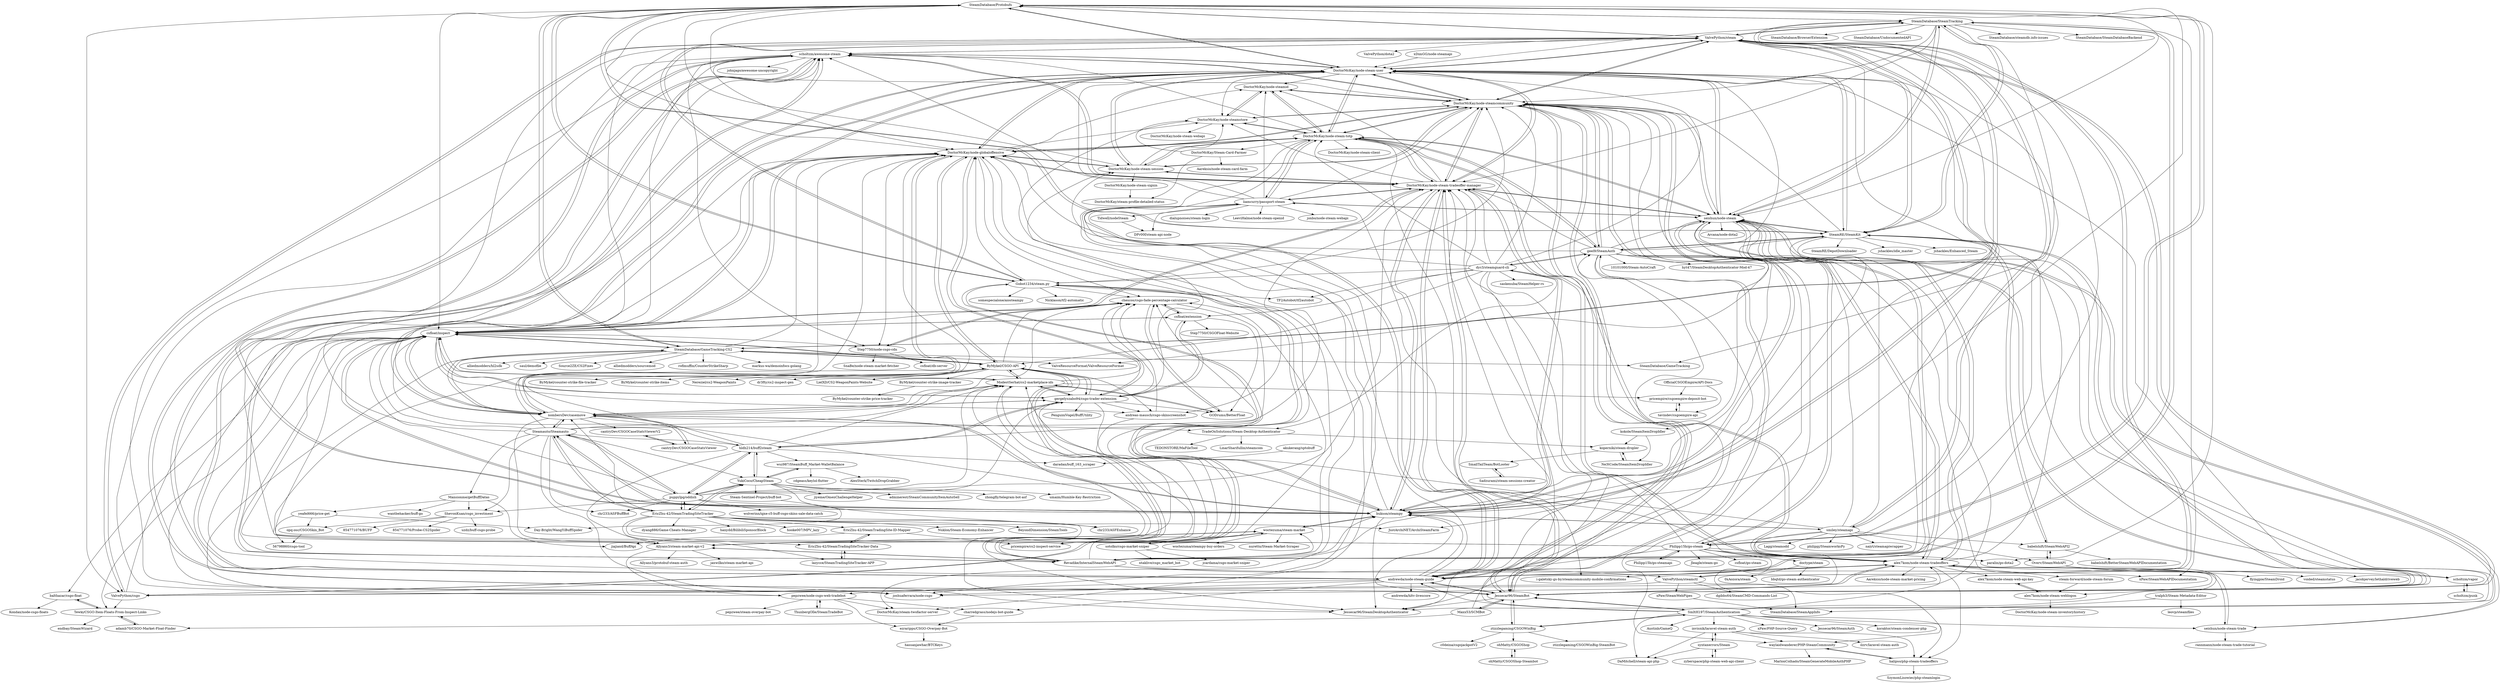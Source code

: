 digraph G {
"SteamDatabase/Protobufs" -> "SteamDatabase/SteamTracking"
"SteamDatabase/Protobufs" -> "ValvePython/steam"
"SteamDatabase/Protobufs" -> "DoctorMcKay/node-steam-user"
"SteamDatabase/Protobufs" -> "DoctorMcKay/node-globaloffensive"
"SteamDatabase/Protobufs" -> "DoctorMcKay/node-steam-session"
"SteamDatabase/Protobufs" -> "SteamDatabase/GameTracking-CS2"
"SteamDatabase/Protobufs" -> "Gobot1234/steam.py"
"SteamDatabase/Protobufs" -> "SteamRE/SteamKit"
"SteamDatabase/Protobufs" -> "DoctorMcKay/node-steamcommunity"
"SteamDatabase/Protobufs" -> "paralin/go-dota2" ["e"=1]
"SteamDatabase/Protobufs" -> "seishun/node-steam"
"SteamDatabase/Protobufs" -> "ValvePython/csgo"
"SteamDatabase/Protobufs" -> "Philipp15b/go-steam"
"SteamDatabase/Protobufs" -> "csfloat/inspect"
"SteamDatabase/Protobufs" -> "bukson/steampy"
"SteamRE/SteamKit" -> "ValvePython/steam"
"SteamRE/SteamKit" -> "seishun/node-steam"
"SteamRE/SteamKit" -> "Jessecar96/SteamBot"
"SteamRE/SteamKit" -> "DoctorMcKay/node-steam-user"
"SteamRE/SteamKit" -> "SteamDatabase/SteamTracking"
"SteamRE/SteamKit" -> "Jessecar96/SteamDesktopAuthenticator" ["e"=1]
"SteamRE/SteamKit" -> "JustArchiNET/ArchiSteamFarm" ["e"=1]
"SteamRE/SteamKit" -> "SteamDatabase/Protobufs"
"SteamRE/SteamKit" -> "geel9/SteamAuth"
"SteamRE/SteamKit" -> "SteamRE/DepotDownloader" ["e"=1]
"SteamRE/SteamKit" -> "DoctorMcKay/node-steamcommunity"
"SteamRE/SteamKit" -> "jshackles/idle_master" ["e"=1]
"SteamRE/SteamKit" -> "babelshift/SteamWebAPI2"
"SteamRE/SteamKit" -> "jshackles/Enhanced_Steam" ["e"=1]
"SteamRE/SteamKit" -> "ValveResourceFormat/ValveResourceFormat" ["e"=1]
"woctezuma/steam-market" -> "bukson/steampy"
"woctezuma/steam-market" -> "sotolko/csgo-market-sniper"
"woctezuma/steam-market" -> "Allyans3/steam-market-api-v2"
"woctezuma/steam-market" -> "woctezuma/steampy-buy-orders"
"woctezuma/steam-market" -> "nurettn/Steam-Market-Scraper"
"smiley/steamapi" -> "ValvePython/steam"
"smiley/steamapi" -> "Lagg/steamodd"
"smiley/steamapi" -> "bukson/steampy"
"smiley/steamapi" -> "philippj/SteamworksPy" ["e"=1]
"smiley/steamapi" -> "babelshift/SteamWebAPI2"
"smiley/steamapi" -> "Gobot1234/steam.py"
"smiley/steamapi" -> "Overv/SteamWebAPI"
"smiley/steamapi" -> "naiyt/steamapiwrapper"
"smiley/steamapi" -> "Philipp15b/go-steam"
"smiley/steamapi" -> "DoctorMcKay/node-steamcommunity"
"smiley/steamapi" -> "seishun/node-steam"
"smiley/steamapi" -> "ValvePython/csgo"
"hldh214/buff2steam" -> "puppylpg/oddish"
"hldh214/buff2steam" -> "YukiCoco/CheapSteam"
"hldh214/buff2steam" -> "ModestSerhat/cs2-marketplace-ids"
"hldh214/buff2steam" -> "wsz987/SteamBuff_Market-WalletBalance"
"hldh214/buff2steam" -> "DoctorMcKay/node-globaloffensive"
"hldh214/buff2steam" -> "gergelyszabo94/csgo-trader-extension"
"hldh214/buff2steam" -> "daradan/buff_163_scraper"
"hldh214/buff2steam" -> "csfloat/inspect"
"hldh214/buff2steam" -> "Allyans3/steam-market-api-v2"
"hldh214/buff2steam" -> "chescos/csgo-fade-percentage-calculator"
"syntaxerrors/Steam" -> "invisnik/laravel-steam-auth"
"syntaxerrors/Steam" -> "zyberspace/php-steam-web-api-client"
"syntaxerrors/Steam" -> "DaMitchell/steam-api-php"
"alex7kom/node-steam-tradeoffers" -> "seishun/node-steam"
"alex7kom/node-steam-tradeoffers" -> "DoctorMcKay/node-steam-tradeoffer-manager"
"alex7kom/node-steam-tradeoffers" -> "seishun/node-steam-trade"
"alex7kom/node-steam-tradeoffers" -> "DoctorMcKay/node-steam-totp"
"alex7kom/node-steam-tradeoffers" -> "alex7kom/node-steam-weblogon"
"alex7kom/node-steam-tradeoffers" -> "DoctorMcKay/node-steamcommunity"
"alex7kom/node-steam-tradeoffers" -> "steam-forward/node-steam-forum"
"alex7kom/node-steam-tradeoffers" -> "i-galetsky-gs-by/steamcommunity-mobile-confirmations"
"alex7kom/node-steam-tradeoffers" -> "Jessecar96/SteamBot"
"alex7kom/node-steam-tradeoffers" -> "halipso/php-steam-tradeoffers"
"alex7kom/node-steam-tradeoffers" -> "alex7kom/node-steam-web-api-key"
"alex7kom/node-steam-tradeoffers" -> "andrewda/node-steam-guide"
"alex7kom/node-steam-tradeoffers" -> "Aareksio/node-steam-market-pricing"
"alex7kom/node-steam-tradeoffers" -> "DoctorMcKay/node-steam-user"
"alex7kom/node-steam-tradeoffers" -> "scholtzm/vapor"
"gergelyszabo94/csgo-trader-extension" -> "csfloat/extension"
"gergelyszabo94/csgo-trader-extension" -> "csfloat/inspect"
"gergelyszabo94/csgo-trader-extension" -> "ModestSerhat/cs2-marketplace-ids"
"gergelyszabo94/csgo-trader-extension" -> "ByMykel/CSGO-API"
"gergelyszabo94/csgo-trader-extension" -> "andreas-mausch/csgo-skinscreenshot"
"gergelyszabo94/csgo-trader-extension" -> "DoctorMcKay/node-globaloffensive"
"gergelyszabo94/csgo-trader-extension" -> "GODrums/BetterFloat"
"gergelyszabo94/csgo-trader-extension" -> "nombersDev/casemove"
"gergelyszabo94/csgo-trader-extension" -> "DoctorMcKay/node-steam-session"
"gergelyszabo94/csgo-trader-extension" -> "chescos/csgo-fade-percentage-calculator"
"gergelyszabo94/csgo-trader-extension" -> "PenguiniVogel/BuffUtility"
"gergelyszabo94/csgo-trader-extension" -> "hldh214/buff2steam"
"gergelyszabo94/csgo-trader-extension" -> "Allyans3/steam-market-api-v2"
"gergelyszabo94/csgo-trader-extension" -> "pricempire/cs2-inspect-service"
"ValvePython/steamctl" -> "ValvePython/steam"
"ValvePython/steamctl" -> "SteamDatabase/SteamAppInfo"
"ValvePython/steamctl" -> "xPaw/SteamWebPipes"
"ValvePython/steamctl" -> "ValvePython/csgo"
"ValvePython/steamctl" -> "dgibbs64/SteamCMD-Commands-List" ["e"=1]
"Philipp15b/go-steam" -> "Philipp15b/go-steamapi"
"Philipp15b/go-steam" -> "doctype/steam"
"Philipp15b/go-steam" -> "paralin/go-dota2" ["e"=1]
"Philipp15b/go-steam" -> "DoctorMcKay/node-steamcommunity"
"Philipp15b/go-steam" -> "Jleagle/steam-go"
"Philipp15b/go-steam" -> "seishun/node-steam"
"Philipp15b/go-steam" -> "andrewda/node-steam-guide"
"Philipp15b/go-steam" -> "csfloat/go-steam"
"Philipp15b/go-steam" -> "scholtzm/awesome-steam"
"Philipp15b/go-steam" -> "DoctorMcKay/node-steam-tradeoffer-manager"
"Philipp15b/go-steam" -> "SteamDatabase/Protobufs"
"Philipp15b/go-steam" -> "waylaidwanderer/PHP-SteamCommunity"
"Philipp15b/go-steam" -> "csfloat/inspect"
"Philipp15b/go-steam" -> "ValvePython/steam"
"Philipp15b/go-steam" -> "alex7kom/node-steam-tradeoffers"
"Maxx53/SCMBot" -> "Jessecar96/SteamBot"
"Maxx53/SCMBot" -> "geel9/SteamAuth"
"Maxx53/SCMBot" -> "adamb70/CSGO-Market-Float-Finder"
"xDimGG/node-steamapi" -> "DoctorMcKay/node-steam-user"
"Step7750/node-csgo-cdn" -> "csfloat/db-server"
"Step7750/node-csgo-cdn" -> "chescos/csgo-fade-percentage-calculator"
"Step7750/node-csgo-cdn" -> "SnaBe/node-steam-market-fetcher"
"koperniki/steam-dropler" -> "Ne3tCode/SteamItemDropIdler"
"koperniki/steam-dropler" -> "SmallTailTeam/BotLooter"
"ThunbergOlle/SteamTradeBot" -> "pepzwee/node-csgo-web-tradebot"
"puppylpg/oddish" -> "hldh214/buff2steam"
"puppylpg/oddish" -> "Steamauto/Steamauto"
"puppylpg/oddish" -> "EricZhu-42/SteamTradingSiteTracker"
"puppylpg/oddish" -> "YukiCoco/CheapSteam"
"puppylpg/oddish" -> "bukson/steampy"
"puppylpg/oddish" -> "csfloat/inspect"
"puppylpg/oddish" -> "ShevonKuan/csgo_investment"
"puppylpg/oddish" -> "ModestSerhat/cs2-marketplace-ids"
"puppylpg/oddish" -> "chr233/ASFBuffBot" ["e"=1]
"puppylpg/oddish" -> "wolverinn/igxe-c5-buff-csgo-skins-sale-data-catch"
"puppylpg/oddish" -> "gergelyszabo94/csgo-trader-extension"
"puppylpg/oddish" -> "DoctorMcKay/node-steam-tradeoffer-manager"
"Allyans3/steam-market-api-v2" -> "Allyans3/protobuf-steam-auth"
"Allyans3/steam-market-api-v2" -> "jaxwilko/steam-market-api"
"Allyans3/steam-market-api-v2" -> "Revadike/InternalSteamWebAPI"
"Allyans3/steam-market-api-v2" -> "DoctorMcKay/node-globaloffensive"
"Allyans3/steam-market-api-v2" -> "woctezuma/steam-market"
"Allyans3/steam-market-api-v2" -> "csfloat/inspect"
"Allyans3/steam-market-api-v2" -> "pepzwee/node-csgo-web-tradebot"
"Allyans3/steam-market-api-v2" -> "ModestSerhat/cs2-marketplace-ids"
"DoctorMcKay/Steam-Card-Farmer" -> "DoctorMcKay/node-steamstore"
"DoctorMcKay/Steam-Card-Farmer" -> "DoctorMcKay/steam-profile-detailed-status"
"DoctorMcKay/Steam-Card-Farmer" -> "Aareksio/node-steam-card-farm"
"ohMatty/CSGOShop" -> "ohMatty/CSGOShop-Steambot"
"Gobot1234/steam.py" -> "bukson/steampy"
"Gobot1234/steam.py" -> "ValvePython/steam"
"Gobot1234/steam.py" -> "ValvePython/csgo"
"Gobot1234/steam.py" -> "chescos/csgo-fade-percentage-calculator"
"Gobot1234/steam.py" -> "TF2Autobot/tf2autobot" ["e"=1]
"Gobot1234/steam.py" -> "Nicklason/tf2-automatic" ["e"=1]
"Gobot1234/steam.py" -> "somespecialone/aiosteampy"
"Gobot1234/steam.py" -> "DoctorMcKay/node-globaloffensive"
"Gobot1234/steam.py" -> "DoctorMcKay/node-steamcommunity"
"Gobot1234/steam.py" -> "SteamDatabase/Protobufs"
"DoctorMcKay/node-steamcommunity" -> "DoctorMcKay/node-steam-tradeoffer-manager"
"DoctorMcKay/node-steamcommunity" -> "DoctorMcKay/node-steam-user"
"DoctorMcKay/node-steamcommunity" -> "DoctorMcKay/node-steam-totp"
"DoctorMcKay/node-steamcommunity" -> "DoctorMcKay/node-globaloffensive"
"DoctorMcKay/node-steamcommunity" -> "DoctorMcKay/node-steam-session"
"DoctorMcKay/node-steamcommunity" -> "DoctorMcKay/node-steamstore"
"DoctorMcKay/node-steamcommunity" -> "seishun/node-steam"
"DoctorMcKay/node-steamcommunity" -> "andrewda/node-steam-guide"
"DoctorMcKay/node-steamcommunity" -> "DoctorMcKay/node-steamid"
"DoctorMcKay/node-steamcommunity" -> "alex7kom/node-steam-tradeoffers"
"DoctorMcKay/node-steamcommunity" -> "scholtzm/awesome-steam"
"DoctorMcKay/node-steamcommunity" -> "geel9/SteamAuth"
"DoctorMcKay/node-steamcommunity" -> "bukson/steampy"
"DoctorMcKay/node-steamcommunity" -> "ValvePython/steam"
"DoctorMcKay/node-steamcommunity" -> "Jessecar96/SteamBot"
"wsz987/SteamBuff_Market-WalletBalance" -> "cdgeass/keylol-flutter"
"wsz987/SteamBuff_Market-WalletBalance" -> "AlexSterk/TwitchDropGrabber" ["e"=1]
"wsz987/SteamBuff_Market-WalletBalance" -> "YukiCoco/CheapSteam"
"ohMatty/CSGOShop-Steambot" -> "ohMatty/CSGOShop"
"DoctorMcKay/node-steamid" -> "DoctorMcKay/node-steamstore"
"DoctorMcKay/node-steamid" -> "DoctorMcKay/node-steam-totp"
"DoctorMcKay/node-steamid" -> "DoctorMcKay/node-steamcommunity"
"Tidwell/nodeSteam" -> "DPr00f/steam-api-node"
"Revadike/InternalSteamWebAPI" -> "Allyans3/steam-market-api-v2"
"Revadike/InternalSteamWebAPI" -> "xPaw/SteamWebAPIDocumentation"
"Revadike/InternalSteamWebAPI" -> "SteamDatabase/SteamTracking"
"Revadike/InternalSteamWebAPI" -> "DoctorMcKay/node-steam-user"
"Revadike/InternalSteamWebAPI" -> "scholtzm/awesome-steam"
"Revadike/InternalSteamWebAPI" -> "ByMykel/CSGO-API"
"Revadike/InternalSteamWebAPI" -> "DoctorMcKay/node-globaloffensive"
"Revadike/InternalSteamWebAPI" -> "woctezuma/steam-market"
"Revadike/InternalSteamWebAPI" -> "csfloat/inspect"
"Revadike/InternalSteamWebAPI" -> "DoctorMcKay/node-steam-tradeoffer-manager"
"Revadike/InternalSteamWebAPI" -> "bukson/steampy"
"Revadike/InternalSteamWebAPI" -> "ValvePython/steamctl"
"Revadike/InternalSteamWebAPI" -> "ModestSerhat/cs2-marketplace-ids"
"Revadike/InternalSteamWebAPI" -> "ValvePython/steam"
"Revadike/InternalSteamWebAPI" -> "chescos/csgo-fade-percentage-calculator"
"liamcurry/passport-steam" -> "Tidwell/nodeSteam"
"liamcurry/passport-steam" -> "dialupnoises/steam-login"
"liamcurry/passport-steam" -> "DoctorMcKay/node-steamid"
"liamcurry/passport-steam" -> "DoctorMcKay/node-steam-totp"
"liamcurry/passport-steam" -> "seishun/node-steam"
"liamcurry/passport-steam" -> "DoctorMcKay/node-steam-tradeoffer-manager"
"liamcurry/passport-steam" -> "DoctorMcKay/node-steamcommunity"
"liamcurry/passport-steam" -> "DPr00f/steam-api-node"
"liamcurry/passport-steam" -> "andrewda/node-steam-guide"
"liamcurry/passport-steam" -> "LeeviHalme/node-steam-openid"
"liamcurry/passport-steam" -> "alex7kom/node-steam-tradeoffers"
"liamcurry/passport-steam" -> "DoctorMcKay/node-steam-user"
"liamcurry/passport-steam" -> "joshuaferrara/node-csgo" ["e"=1]
"liamcurry/passport-steam" -> "scholtzm/awesome-steam"
"liamcurry/passport-steam" -> "jonbo/node-steam-webapi"
"DoctorMcKay/node-steam-user" -> "DoctorMcKay/node-steamcommunity"
"DoctorMcKay/node-steam-user" -> "DoctorMcKay/node-steam-tradeoffer-manager"
"DoctorMcKay/node-steam-user" -> "DoctorMcKay/node-globaloffensive"
"DoctorMcKay/node-steam-user" -> "DoctorMcKay/node-steam-totp"
"DoctorMcKay/node-steam-user" -> "DoctorMcKay/node-steam-session"
"DoctorMcKay/node-steam-user" -> "seishun/node-steam"
"DoctorMcKay/node-steam-user" -> "andrewda/node-steam-guide"
"DoctorMcKay/node-steam-user" -> "ValvePython/steam"
"DoctorMcKay/node-steam-user" -> "scholtzm/awesome-steam"
"DoctorMcKay/node-steam-user" -> "DoctorMcKay/node-steamstore"
"DoctorMcKay/node-steam-user" -> "csfloat/inspect"
"DoctorMcKay/node-steam-user" -> "SteamRE/SteamKit"
"DoctorMcKay/node-steam-user" -> "DoctorMcKay/node-steamid"
"DoctorMcKay/node-steam-user" -> "SteamDatabase/Protobufs"
"DoctorMcKay/node-steam-user" -> "nombersDev/casemove"
"ValvePython/steam" -> "bukson/steampy"
"ValvePython/steam" -> "ValvePython/steamctl"
"ValvePython/steam" -> "SteamRE/SteamKit"
"ValvePython/steam" -> "smiley/steamapi"
"ValvePython/steam" -> "Gobot1234/steam.py"
"ValvePython/steam" -> "DoctorMcKay/node-steam-user"
"ValvePython/steam" -> "ValvePython/csgo"
"ValvePython/steam" -> "SteamDatabase/SteamTracking"
"ValvePython/steam" -> "SteamDatabase/Protobufs"
"ValvePython/steam" -> "DoctorMcKay/node-steamcommunity"
"ValvePython/steam" -> "scholtzm/awesome-steam"
"ValvePython/steam" -> "csfloat/inspect"
"ValvePython/steam" -> "Jessecar96/SteamBot"
"ValvePython/steam" -> "ValvePython/dota2" ["e"=1]
"ValvePython/steam" -> "seishun/node-steam"
"ztizzlegaming/CSGOWinBig" -> "ztizzlegaming/CSGOWinBig-SteamBot"
"ztizzlegaming/CSGOWinBig" -> "c0deina/csgojackpotV2"
"ztizzlegaming/CSGOWinBig" -> "ohMatty/CSGOShop"
"ztizzlegaming/CSGOWinBig" -> "Jessecar96/SteamBot"
"ztizzlegaming/CSGOWinBig" -> "SmItH197/SteamAuthentication"
"cantryDev/CSGOCaseStatsViewer" -> "cantryDev/CSGOCaseStatsViewerV2"
"cantryDev/CSGOCaseStatsViewer" -> "nombersDev/casemove"
"invisnik/laravel-steam-auth" -> "syntaxerrors/Steam"
"invisnik/laravel-steam-auth" -> "DaMitchell/steam-api-php"
"invisnik/laravel-steam-auth" -> "ilzrv/laravel-steam-auth"
"invisnik/laravel-steam-auth" -> "waylaidwanderer/PHP-SteamCommunity"
"invisnik/laravel-steam-auth" -> "halipso/php-steam-tradeoffers"
"Overv/SteamWebAPI" -> "babelshift/SteamWebAPI2"
"Overv/SteamWebAPI" -> "flyingpie/SteamDroid"
"Overv/SteamWebAPI" -> "voided/steamstatus"
"Overv/SteamWebAPI" -> "jacobjervey/lethaldriveweb"
"DoctorMcKay/node-steam-tradeoffer-manager" -> "DoctorMcKay/node-steamcommunity"
"DoctorMcKay/node-steam-tradeoffer-manager" -> "DoctorMcKay/node-steam-user"
"DoctorMcKay/node-steam-tradeoffer-manager" -> "DoctorMcKay/node-steam-totp"
"DoctorMcKay/node-steam-tradeoffer-manager" -> "alex7kom/node-steam-tradeoffers"
"DoctorMcKay/node-steam-tradeoffer-manager" -> "DoctorMcKay/node-globaloffensive"
"DoctorMcKay/node-steam-tradeoffer-manager" -> "andrewda/node-steam-guide"
"DoctorMcKay/node-steam-tradeoffer-manager" -> "DoctorMcKay/node-steam-session"
"DoctorMcKay/node-steam-tradeoffer-manager" -> "DoctorMcKay/node-steamstore"
"DoctorMcKay/node-steam-tradeoffer-manager" -> "seishun/node-steam"
"DoctorMcKay/node-steam-tradeoffer-manager" -> "Jessecar96/SteamBot"
"DoctorMcKay/node-steam-tradeoffer-manager" -> "DoctorMcKay/node-steamid"
"DoctorMcKay/node-steam-tradeoffer-manager" -> "scholtzm/awesome-steam"
"DoctorMcKay/node-steam-tradeoffer-manager" -> "csfloat/inspect"
"DoctorMcKay/node-steam-tradeoffer-manager" -> "bukson/steampy"
"DoctorMcKay/node-steam-tradeoffer-manager" -> "liamcurry/passport-steam"
"YukiCoco/CheapSteam" -> "wsz987/SteamBuff_Market-WalletBalance"
"YukiCoco/CheapSteam" -> "hldh214/buff2steam"
"YukiCoco/CheapSteam" -> "umaim/Humble-Key-Restriction" ["e"=1]
"YukiCoco/CheapSteam" -> "Steam-Sentinel-Project/buff-bot"
"YukiCoco/CheapSteam" -> "EricZhu-42/SteamTradingSiteTracker"
"YukiCoco/CheapSteam" -> "chr233/ASFEnhance" ["e"=1]
"YukiCoco/CheapSteam" -> "jiyeme/OmenChallengeHelper" ["e"=1]
"YukiCoco/CheapSteam" -> "puppylpg/oddish"
"YukiCoco/CheapSteam" -> "adminerest/SteamCommunityItemAutoSell"
"YukiCoco/CheapSteam" -> "zhongfly/telegram-bot-asf" ["e"=1]
"tralph3/Steam-Metadata-Editor" -> "leovp/steamfiles"
"tralph3/Steam-Metadata-Editor" -> "SteamDatabase/SteamAppInfo"
"DoctorMcKay/node-globaloffensive" -> "DoctorMcKay/node-steam-user"
"DoctorMcKay/node-globaloffensive" -> "DoctorMcKay/node-steamcommunity"
"DoctorMcKay/node-globaloffensive" -> "DoctorMcKay/node-steam-tradeoffer-manager"
"DoctorMcKay/node-globaloffensive" -> "DoctorMcKay/node-steam-totp"
"DoctorMcKay/node-globaloffensive" -> "csfloat/inspect"
"DoctorMcKay/node-globaloffensive" -> "DoctorMcKay/node-steam-session"
"DoctorMcKay/node-globaloffensive" -> "joshuaferrara/node-csgo" ["e"=1]
"DoctorMcKay/node-globaloffensive" -> "nombersDev/casemove"
"DoctorMcKay/node-globaloffensive" -> "Step7750/node-csgo-cdn"
"DoctorMcKay/node-globaloffensive" -> "DoctorMcKay/node-steamstore"
"DoctorMcKay/node-globaloffensive" -> "DoctorMcKay/node-steamid"
"DoctorMcKay/node-globaloffensive" -> "ByMykel/CSGO-API"
"DoctorMcKay/node-globaloffensive" -> "andreas-mausch/csgo-skinscreenshot"
"DoctorMcKay/node-globaloffensive" -> "chescos/csgo-fade-percentage-calculator"
"DoctorMcKay/node-globaloffensive" -> "gergelyszabo94/csgo-trader-extension"
"pricempire/csgoempire-deposit-bot" -> "tavindev/csgoempire-api"
"scholtzm/vapor" -> "scholtzm/punk"
"halipso/php-steam-tradeoffers" -> "waylaidwanderer/PHP-SteamCommunity"
"halipso/php-steam-tradeoffers" -> "SzymonLisowiec/php-steamlogin"
"steam-forward/node-steam-forum" -> "alex7kom/node-steam-weblogon"
"alex7kom/node-steam-web-api-key" -> "alex7kom/node-steam-weblogon"
"alex7kom/node-steam-weblogon" -> "alex7kom/node-steam-web-api-key"
"alex7kom/node-steam-weblogon" -> "DoctorMcKay/node-steam-inventoryhistory"
"andreas-mausch/csgo-skinscreenshot" -> "pricempire/cs2-inspect-service"
"andreas-mausch/csgo-skinscreenshot" -> "chescos/csgo-fade-percentage-calculator"
"yeafel666/price-get" -> "56798860/csgo-tool"
"yeafel666/price-get" -> "opq-osc/CSGOSkin_Bot"
"yeafel666/price-get" -> "Day-Bright/WangYiBuffSpider"
"EricZhu-42/SteamTradingSiteTracker" -> "Steamauto/Steamauto"
"EricZhu-42/SteamTradingSiteTracker" -> "EricZhu-42/SteamTradingSiteTracker-Data"
"EricZhu-42/SteamTradingSiteTracker" -> "lazycce/SteamTradingSiteTracker-APP"
"EricZhu-42/SteamTradingSiteTracker" -> "YukiCoco/CheapSteam"
"EricZhu-42/SteamTradingSiteTracker" -> "puppylpg/oddish"
"EricZhu-42/SteamTradingSiteTracker" -> "Nuklon/Steam-Economy-Enhancer" ["e"=1]
"EricZhu-42/SteamTradingSiteTracker" -> "nombersDev/casemove"
"EricZhu-42/SteamTradingSiteTracker" -> "JustArchiNET/ArchiSteamFarm" ["e"=1]
"EricZhu-42/SteamTradingSiteTracker" -> "BeyondDimension/SteamTools" ["e"=1]
"EricZhu-42/SteamTradingSiteTracker" -> "EricZhu-42/SteamTradingSite-ID-Mapper"
"EricZhu-42/SteamTradingSiteTracker" -> "chr233/ASFEnhance" ["e"=1]
"EricZhu-42/SteamTradingSiteTracker" -> "dyang886/Game-Cheats-Manager" ["e"=1]
"EricZhu-42/SteamTradingSiteTracker" -> "hanydd/BilibiliSponsorBlock" ["e"=1]
"EricZhu-42/SteamTradingSiteTracker" -> "Jessecar96/SteamDesktopAuthenticator" ["e"=1]
"EricZhu-42/SteamTradingSiteTracker" -> "hooke007/MPV_lazy" ["e"=1]
"xPaw/SteamWebPipes" -> "SteamDatabase/SteamAppInfo"
"Jessecar96/SteamBot" -> "DoctorMcKay/node-steam-tradeoffer-manager"
"Jessecar96/SteamBot" -> "geel9/SteamAuth"
"Jessecar96/SteamBot" -> "seishun/node-steam"
"Jessecar96/SteamBot" -> "andrewda/node-steam-guide"
"Jessecar96/SteamBot" -> "SteamRE/SteamKit"
"Jessecar96/SteamBot" -> "Jessecar96/SteamDesktopAuthenticator" ["e"=1]
"Jessecar96/SteamBot" -> "alex7kom/node-steam-tradeoffers"
"Jessecar96/SteamBot" -> "DoctorMcKay/node-steamcommunity"
"Jessecar96/SteamBot" -> "SmItH197/SteamAuthentication"
"Jessecar96/SteamBot" -> "scholtzm/awesome-steam"
"Jessecar96/SteamBot" -> "Maxx53/SCMBot"
"Jessecar96/SteamBot" -> "DoctorMcKay/node-steam-user"
"Jessecar96/SteamBot" -> "ztizzlegaming/CSGOWinBig"
"Jessecar96/SteamBot" -> "ValvePython/steam"
"Jessecar96/SteamBot" -> "bukson/steampy"
"ByMykel/CSGO-API" -> "ByMykel/counter-strike-file-tracker"
"ByMykel/CSGO-API" -> "csfloat/inspect"
"ByMykel/CSGO-API" -> "ModestSerhat/cs2-marketplace-ids"
"ByMykel/CSGO-API" -> "DoctorMcKay/node-globaloffensive"
"ByMykel/CSGO-API" -> "ByMykel/counter-strike-items"
"ByMykel/CSGO-API" -> "gergelyszabo94/csgo-trader-extension"
"ByMykel/CSGO-API" -> "pricempire/cs2-inspect-service"
"ByMykel/CSGO-API" -> "ByMykel/counter-strike-image-tracker"
"ByMykel/CSGO-API" -> "Nereziel/cs2-WeaponPaints" ["e"=1]
"ByMykel/CSGO-API" -> "SteamDatabase/GameTracking-CS2"
"ByMykel/CSGO-API" -> "andreas-mausch/csgo-skinscreenshot"
"ByMykel/CSGO-API" -> "chescos/csgo-fade-percentage-calculator"
"ByMykel/CSGO-API" -> "dr3fty/cs2-inspect-gen"
"ByMykel/CSGO-API" -> "LielXD/CS2-WeaponPaints-Website" ["e"=1]
"ByMykel/CSGO-API" -> "Revadike/InternalSteamWebAPI"
"nombersDev/casemove" -> "DoctorMcKay/node-globaloffensive"
"nombersDev/casemove" -> "Steamauto/Steamauto"
"nombersDev/casemove" -> "csfloat/inspect"
"nombersDev/casemove" -> "DoctorMcKay/node-steam-user"
"nombersDev/casemove" -> "gergelyszabo94/csgo-trader-extension"
"nombersDev/casemove" -> "Jessecar96/SteamDesktopAuthenticator" ["e"=1]
"nombersDev/casemove" -> "bukson/steampy"
"nombersDev/casemove" -> "TradeOnSolutions/Steam-Desktop-Authenticator"
"nombersDev/casemove" -> "cantryDev/CSGOCaseStatsViewer"
"nombersDev/casemove" -> "ModestSerhat/cs2-marketplace-ids"
"nombersDev/casemove" -> "chescos/csgo-fade-percentage-calculator"
"nombersDev/casemove" -> "ByMykel/CSGO-API"
"nombersDev/casemove" -> "SteamDatabase/GameTracking-CS2"
"nombersDev/casemove" -> "Allyans3/steam-market-api-v2"
"nombersDev/casemove" -> "cantryDev/CSGOCaseStatsViewerV2"
"Tewki/CSGO-Item-Floats-From-Inspect-Links" -> "balthazar/csgo-float"
"Tewki/CSGO-Item-Floats-From-Inspect-Links" -> "adamb70/CSGO-Market-Float-Finder"
"Tewki/CSGO-Item-Floats-From-Inspect-Links" -> "endbay/SteamWizard"
"adamb70/CSGO-Market-Float-Finder" -> "Tewki/CSGO-Item-Floats-From-Inspect-Links"
"DoctorMcKay/node-steamstore" -> "DoctorMcKay/node-steam-totp"
"DoctorMcKay/node-steamstore" -> "DoctorMcKay/node-steamid"
"DoctorMcKay/node-steamstore" -> "DoctorMcKay/steam-twofactor-server"
"DoctorMcKay/node-steamstore" -> "DoctorMcKay/node-steamcommunity"
"DoctorMcKay/node-steamstore" -> "DoctorMcKay/node-steam-webapi"
"scholtzm/punk" -> "scholtzm/vapor"
"geel9/SteamAuth" -> "Jessecar96/SteamBot"
"geel9/SteamAuth" -> "DoctorMcKay/node-steam-totp"
"geel9/SteamAuth" -> "DoctorMcKay/node-steamcommunity"
"geel9/SteamAuth" -> "DoctorMcKay/node-steam-tradeoffer-manager"
"geel9/SteamAuth" -> "kokole/SteamItemDropIdler"
"geel9/SteamAuth" -> "DoctorMcKay/node-steam-user"
"geel9/SteamAuth" -> "Jessecar96/SteamDesktopAuthenticator" ["e"=1]
"geel9/SteamAuth" -> "DoctorMcKay/node-globaloffensive"
"geel9/SteamAuth" -> "dyc3/steamguard-cli"
"geel9/SteamAuth" -> "10101000/Steam-AutoCraft" ["e"=1]
"geel9/SteamAuth" -> "SteamRE/SteamKit"
"geel9/SteamAuth" -> "hyt47/SteamDesktopAuthenticator-Mod-47"
"geel9/SteamAuth" -> "bukson/steampy"
"geel9/SteamAuth" -> "seishun/node-steam"
"geel9/SteamAuth" -> "waylaidwanderer/PHP-SteamCommunity"
"babelshift/SteamWebAPI2" -> "Overv/SteamWebAPI"
"babelshift/SteamWebAPI2" -> "SteamRE/SteamKit"
"babelshift/SteamWebAPI2" -> "babelshift/BetterSteamWebAPIDocumentation"
"DoctorMcKay/node-steam-totp" -> "DoctorMcKay/node-steamcommunity"
"DoctorMcKay/node-steam-totp" -> "DoctorMcKay/node-steam-tradeoffer-manager"
"DoctorMcKay/node-steam-totp" -> "DoctorMcKay/node-steam-user"
"DoctorMcKay/node-steam-totp" -> "DoctorMcKay/node-steamstore"
"DoctorMcKay/node-steam-totp" -> "DoctorMcKay/node-globaloffensive"
"DoctorMcKay/node-steam-totp" -> "alex7kom/node-steam-tradeoffers"
"DoctorMcKay/node-steam-totp" -> "DoctorMcKay/node-steamid"
"DoctorMcKay/node-steam-totp" -> "DoctorMcKay/node-steam-session"
"DoctorMcKay/node-steam-totp" -> "DoctorMcKay/node-steam-client"
"DoctorMcKay/node-steam-totp" -> "geel9/SteamAuth"
"DoctorMcKay/node-steam-totp" -> "liamcurry/passport-steam"
"DoctorMcKay/node-steam-totp" -> "i-galetsky-gs-by/steamcommunity-mobile-confirmations"
"DoctorMcKay/node-steam-totp" -> "DoctorMcKay/Steam-Card-Farmer"
"DoctorMcKay/node-steam-totp" -> "DoctorMcKay/steam-twofactor-server"
"DoctorMcKay/node-steam-totp" -> "seishun/node-steam"
"kokole/SteamItemDropIdler" -> "Ne3tCode/SteamItemDropIdler"
"kokole/SteamItemDropIdler" -> "koperniki/steam-dropler"
"OfficialCSGOEmpire/API-Docs" -> "tavindev/csgoempire-api"
"OfficialCSGOEmpire/API-Docs" -> "pricempire/csgoempire-deposit-bot"
"zyberspace/php-steam-web-api-client" -> "syntaxerrors/Steam"
"Steam-Sentinel-Project/buff-bot" -> "Day-Bright/WangYiBuffSpider"
"tavindev/csgoempire-api" -> "pricempire/csgoempire-deposit-bot"
"balthazar/csgo-float" -> "Tewki/CSGO-Item-Floats-From-Inspect-Links"
"balthazar/csgo-float" -> "Kondax/node-csgo-floats"
"akukerang/sptobuff" -> "daradan/buff_163_scraper"
"waylaidwanderer/PHP-SteamCommunity" -> "halipso/php-steam-tradeoffers"
"waylaidwanderer/PHP-SteamCommunity" -> "MarlonColhado/SteamGenerateMobileAuthPHP"
"seishun/node-steam" -> "alex7kom/node-steam-tradeoffers"
"seishun/node-steam" -> "seishun/node-steam-trade"
"seishun/node-steam" -> "DoctorMcKay/node-steamcommunity"
"seishun/node-steam" -> "DoctorMcKay/node-steam-user"
"seishun/node-steam" -> "joshuaferrara/node-csgo" ["e"=1]
"seishun/node-steam" -> "DoctorMcKay/node-steam-tradeoffer-manager"
"seishun/node-steam" -> "SteamRE/SteamKit"
"seishun/node-steam" -> "Jessecar96/SteamBot"
"seishun/node-steam" -> "Arcana/node-dota2" ["e"=1]
"seishun/node-steam" -> "DoctorMcKay/node-steam-totp"
"seishun/node-steam" -> "liamcurry/passport-steam"
"seishun/node-steam" -> "andrewda/node-steam-guide"
"seishun/node-steam" -> "SteamDatabase/SteamTracking"
"seishun/node-steam" -> "Philipp15b/go-steam"
"seishun/node-steam" -> "scholtzm/vapor"
"DoctorMcKay/node-steam-session" -> "DoctorMcKay/node-steamcommunity"
"DoctorMcKay/node-steam-session" -> "DoctorMcKay/node-globaloffensive"
"DoctorMcKay/node-steam-session" -> "DoctorMcKay/node-steam-user"
"DoctorMcKay/node-steam-session" -> "DoctorMcKay/node-steam-tradeoffer-manager"
"DoctorMcKay/node-steam-session" -> "DoctorMcKay/node-steam-totp"
"DoctorMcKay/node-steam-session" -> "DoctorMcKay/node-steam-signin"
"DoctorMcKay/node-steam-session" -> "DoctorMcKay/node-steamstore"
"sotolko/csgo-market-sniper" -> "ntaklive/csgo_market_bot"
"sotolko/csgo-market-sniper" -> "jcardama/csgo-market-sniper"
"sotolko/csgo-market-sniper" -> "woctezuma/steam-market"
"scholtzm/awesome-steam" -> "andrewda/node-steam-guide"
"scholtzm/awesome-steam" -> "DoctorMcKay/node-steamcommunity"
"scholtzm/awesome-steam" -> "DoctorMcKay/node-steam-user"
"scholtzm/awesome-steam" -> "DoctorMcKay/node-steam-tradeoffer-manager"
"scholtzm/awesome-steam" -> "bukson/steampy"
"scholtzm/awesome-steam" -> "Jessecar96/SteamBot"
"scholtzm/awesome-steam" -> "DoctorMcKay/node-globaloffensive"
"scholtzm/awesome-steam" -> "ValvePython/steam"
"scholtzm/awesome-steam" -> "DoctorMcKay/node-steam-totp"
"scholtzm/awesome-steam" -> "pepzwee/node-csgo-web-tradebot"
"scholtzm/awesome-steam" -> "Revadike/InternalSteamWebAPI"
"scholtzm/awesome-steam" -> "Step7750/node-csgo-cdn"
"scholtzm/awesome-steam" -> "johnjago/awesome-uncopyright" ["e"=1]
"scholtzm/awesome-steam" -> "csfloat/inspect"
"scholtzm/awesome-steam" -> "joshuaferrara/node-csgo" ["e"=1]
"ModestSerhat/cs2-marketplace-ids" -> "chescos/csgo-fade-percentage-calculator"
"ModestSerhat/cs2-marketplace-ids" -> "GODrums/BetterFloat"
"ModestSerhat/cs2-marketplace-ids" -> "pricempire/cs2-inspect-service"
"ModestSerhat/cs2-marketplace-ids" -> "csfloat/inspect"
"ModestSerhat/cs2-marketplace-ids" -> "ByMykel/CSGO-API"
"ModestSerhat/cs2-marketplace-ids" -> "pricempire/csgoempire-deposit-bot"
"ModestSerhat/cs2-marketplace-ids" -> "gergelyszabo94/csgo-trader-extension"
"Steamauto/Steamauto" -> "EricZhu-42/SteamTradingSiteTracker"
"Steamauto/Steamauto" -> "bukson/steampy"
"Steamauto/Steamauto" -> "nombersDev/casemove"
"Steamauto/Steamauto" -> "puppylpg/oddish"
"Steamauto/Steamauto" -> "Jessecar96/SteamDesktopAuthenticator" ["e"=1]
"Steamauto/Steamauto" -> "Mansionme/getBuffDatas"
"Steamauto/Steamauto" -> "hldh214/buff2steam"
"Steamauto/Steamauto" -> "ShevonKuan/csgo_investment"
"Steamauto/Steamauto" -> "csfloat/inspect"
"Steamauto/Steamauto" -> "chr233/ASFBuffBot" ["e"=1]
"Steamauto/Steamauto" -> "DoctorMcKay/node-globaloffensive"
"Steamauto/Steamauto" -> "DoctorMcKay/node-steam-tradeoffer-manager"
"Steamauto/Steamauto" -> "ModestSerhat/cs2-marketplace-ids"
"Steamauto/Steamauto" -> "YukiCoco/CheapSteam"
"Steamauto/Steamauto" -> "ValvePython/steam"
"charredgrass/nodejs-bot-guide" -> "ezraripps/CSGO-Overpay-Bot"
"SmItH197/SteamAuthentication" -> "xPaw/PHP-Source-Query" ["e"=1]
"SmItH197/SteamAuthentication" -> "Jessecar96/SteamBot"
"SmItH197/SteamAuthentication" -> "Jessecar96/SteamAuth"
"SmItH197/SteamAuthentication" -> "seishun/node-steam"
"SmItH197/SteamAuthentication" -> "invisnik/laravel-steam-auth"
"SmItH197/SteamAuthentication" -> "koraktor/steam-condenser-php" ["e"=1]
"SmItH197/SteamAuthentication" -> "ztizzlegaming/CSGOWinBig"
"SmItH197/SteamAuthentication" -> "DoctorMcKay/node-steam-tradeoffer-manager"
"SmItH197/SteamAuthentication" -> "DaMitchell/steam-api-php"
"SmItH197/SteamAuthentication" -> "alex7kom/node-steam-tradeoffers"
"SmItH197/SteamAuthentication" -> "halipso/php-steam-tradeoffers"
"SmItH197/SteamAuthentication" -> "andrewda/node-steam-guide"
"SmItH197/SteamAuthentication" -> "Austinb/GameQ" ["e"=1]
"SmItH197/SteamAuthentication" -> "DoctorMcKay/node-steamcommunity"
"SmItH197/SteamAuthentication" -> "seishun/node-steam-trade"
"doctype/steam" -> "0xAozora/steam"
"doctype/steam" -> "bbqtd/go-steam-authenticator"
"Mansionme/getBuffDatas" -> "jiajiaxd/BuffApi"
"Mansionme/getBuffDatas" -> "yeafel666/price-get"
"Mansionme/getBuffDatas" -> "wantbehacker/buff-go"
"Mansionme/getBuffDatas" -> "ShevonKuan/csgo_investment"
"ShevonKuan/csgo_investment" -> "854771076/Probe-CS2Spider"
"ShevonKuan/csgo_investment" -> "opq-osc/CSGOSkin_Bot"
"ShevonKuan/csgo_investment" -> "uzdz/buff-csgo-probe"
"ShevonKuan/csgo_investment" -> "854771076/BUFF"
"Ne3tCode/SteamItemDropIdler" -> "koperniki/steam-dropler"
"chescos/csgo-fade-percentage-calculator" -> "pricempire/cs2-inspect-service"
"chescos/csgo-fade-percentage-calculator" -> "csfloat/extension"
"chescos/csgo-fade-percentage-calculator" -> "GODrums/BetterFloat"
"chescos/csgo-fade-percentage-calculator" -> "Step7750/node-csgo-cdn"
"EricZhu-42/SteamTradingSiteTracker-Data" -> "lazycce/SteamTradingSiteTracker-APP"
"EricZhu-42/SteamTradingSiteTracker-Data" -> "EricZhu-42/SteamTradingSite-ID-Mapper"
"ValvePython/csgo" -> "Gobot1234/steam.py"
"ValvePython/csgo" -> "ValvePython/steam"
"ValvePython/csgo" -> "Tewki/CSGO-Item-Floats-From-Inspect-Links"
"ValvePython/csgo" -> "DoctorMcKay/node-globaloffensive"
"opq-osc/CSGOSkin_Bot" -> "56798860/csgo-tool"
"cantryDev/CSGOCaseStatsViewerV2" -> "cantryDev/CSGOCaseStatsViewer"
"dyc3/steamguard-cli" -> "Jessecar96/SteamDesktopAuthenticator" ["e"=1]
"dyc3/steamguard-cli" -> "bukson/steampy"
"dyc3/steamguard-cli" -> "geel9/SteamAuth"
"dyc3/steamguard-cli" -> "TradeOnSolutions/Steam-Desktop-Authenticator"
"dyc3/steamguard-cli" -> "DoctorMcKay/node-steam-tradeoffer-manager"
"dyc3/steamguard-cli" -> "TF2Autobot/tf2autobot" ["e"=1]
"dyc3/steamguard-cli" -> "DoctorMcKay/node-steam-user"
"dyc3/steamguard-cli" -> "DoctorMcKay/node-steamcommunity"
"dyc3/steamguard-cli" -> "DoctorMcKay/node-steam-session"
"dyc3/steamguard-cli" -> "DoctorMcKay/node-steam-totp"
"dyc3/steamguard-cli" -> "saskenuba/SteamHelper-rs" ["e"=1]
"dyc3/steamguard-cli" -> "csfloat/extension"
"dyc3/steamguard-cli" -> "Gobot1234/steam.py"
"dyc3/steamguard-cli" -> "ByMykel/CSGO-API"
"dyc3/steamguard-cli" -> "andrewda/node-steam-guide"
"TradeOnSolutions/Steam-Desktop-Authenticator" -> "TEDONSTORE/MaFileTool"
"TradeOnSolutions/Steam-Desktop-Authenticator" -> "koperniki/steam-dropler"
"TradeOnSolutions/Steam-Desktop-Authenticator" -> "LinarSharifullin/steamcom"
"bukson/steampy" -> "ValvePython/steam"
"bukson/steampy" -> "Gobot1234/steam.py"
"bukson/steampy" -> "Steamauto/Steamauto"
"bukson/steampy" -> "DoctorMcKay/node-steamcommunity"
"bukson/steampy" -> "woctezuma/steam-market"
"bukson/steampy" -> "csfloat/inspect"
"bukson/steampy" -> "DoctorMcKay/node-steam-tradeoffer-manager"
"bukson/steampy" -> "DoctorMcKay/node-steam-user"
"bukson/steampy" -> "scholtzm/awesome-steam"
"bukson/steampy" -> "dyc3/steamguard-cli"
"bukson/steampy" -> "nombersDev/casemove"
"bukson/steampy" -> "Jessecar96/SteamDesktopAuthenticator" ["e"=1]
"bukson/steampy" -> "ModestSerhat/cs2-marketplace-ids"
"bukson/steampy" -> "smiley/steamapi"
"bukson/steampy" -> "DoctorMcKay/node-globaloffensive"
"seishun/node-steam-trade" -> "alex7kom/node-steam-tradeoffers"
"seishun/node-steam-trade" -> "seishun/node-steam"
"seishun/node-steam-trade" -> "rannmann/node-steam-trade-tutorial"
"csfloat/inspect" -> "DoctorMcKay/node-globaloffensive"
"csfloat/inspect" -> "csfloat/extension"
"csfloat/inspect" -> "gergelyszabo94/csgo-trader-extension"
"csfloat/inspect" -> "chescos/csgo-fade-percentage-calculator"
"csfloat/inspect" -> "Step7750/node-csgo-cdn"
"csfloat/inspect" -> "ByMykel/CSGO-API"
"csfloat/inspect" -> "ModestSerhat/cs2-marketplace-ids"
"csfloat/inspect" -> "andreas-mausch/csgo-skinscreenshot"
"csfloat/inspect" -> "DoctorMcKay/node-steam-user"
"csfloat/inspect" -> "DoctorMcKay/node-steam-tradeoffer-manager"
"csfloat/inspect" -> "bukson/steampy"
"csfloat/inspect" -> "nombersDev/casemove"
"csfloat/inspect" -> "balthazar/csgo-float"
"csfloat/inspect" -> "SteamDatabase/GameTracking-CS2"
"csfloat/inspect" -> "Tewki/CSGO-Item-Floats-From-Inspect-Links"
"GODrums/BetterFloat" -> "chescos/csgo-fade-percentage-calculator"
"GODrums/BetterFloat" -> "ModestSerhat/cs2-marketplace-ids"
"lazycce/SteamTradingSiteTracker-APP" -> "EricZhu-42/SteamTradingSiteTracker-Data"
"DoctorMcKay/node-steam-signin" -> "DoctorMcKay/steam-profile-detailed-status"
"SmallTailTeam/BotLooter" -> "Sadzurami/steam-sessions-creator"
"Sadzurami/steam-sessions-creator" -> "SmallTailTeam/BotLooter"
"andrewda/node-steam-guide" -> "DoctorMcKay/node-steam-tradeoffer-manager"
"andrewda/node-steam-guide" -> "DoctorMcKay/node-steamcommunity"
"andrewda/node-steam-guide" -> "scholtzm/awesome-steam"
"andrewda/node-steam-guide" -> "DoctorMcKay/node-steam-user"
"andrewda/node-steam-guide" -> "Jessecar96/SteamBot"
"andrewda/node-steam-guide" -> "pepzwee/node-csgo-web-tradebot"
"andrewda/node-steam-guide" -> "DoctorMcKay/node-steam-totp"
"andrewda/node-steam-guide" -> "seishun/node-steam"
"andrewda/node-steam-guide" -> "liamcurry/passport-steam"
"andrewda/node-steam-guide" -> "bukson/steampy"
"andrewda/node-steam-guide" -> "andrewda/hltv-livescore" ["e"=1]
"andrewda/node-steam-guide" -> "alex7kom/node-steam-tradeoffers"
"andrewda/node-steam-guide" -> "csfloat/inspect"
"andrewda/node-steam-guide" -> "charredgrass/nodejs-bot-guide"
"andrewda/node-steam-guide" -> "joshuaferrara/node-csgo" ["e"=1]
"ByMykel/counter-strike-image-tracker" -> "ByMykel/counter-strike-price-tracker"
"SteamDatabase/GameTracking-CS2" -> "csfloat/inspect"
"SteamDatabase/GameTracking-CS2" -> "SteamDatabase/SteamTracking"
"SteamDatabase/GameTracking-CS2" -> "SteamDatabase/GameTracking" ["e"=1]
"SteamDatabase/GameTracking-CS2" -> "alliedmodders/hl2sdk" ["e"=1]
"SteamDatabase/GameTracking-CS2" -> "ByMykel/CSGO-API"
"SteamDatabase/GameTracking-CS2" -> "saul/demofile" ["e"=1]
"SteamDatabase/GameTracking-CS2" -> "SteamDatabase/Protobufs"
"SteamDatabase/GameTracking-CS2" -> "Source2ZE/CS2Fixes" ["e"=1]
"SteamDatabase/GameTracking-CS2" -> "alliedmodders/sourcemod" ["e"=1]
"SteamDatabase/GameTracking-CS2" -> "roflmuffin/CounterStrikeSharp" ["e"=1]
"SteamDatabase/GameTracking-CS2" -> "ValveResourceFormat/ValveResourceFormat" ["e"=1]
"SteamDatabase/GameTracking-CS2" -> "nombersDev/casemove"
"SteamDatabase/GameTracking-CS2" -> "markus-wa/demoinfocs-golang" ["e"=1]
"SteamDatabase/GameTracking-CS2" -> "joshuaferrara/node-csgo" ["e"=1]
"SteamDatabase/GameTracking-CS2" -> "DoctorMcKay/node-globaloffensive"
"EricZhu-42/SteamTradingSite-ID-Mapper" -> "pricempire/cs2-inspect-service"
"EricZhu-42/SteamTradingSite-ID-Mapper" -> "jiajiaxd/BuffApi"
"EricZhu-42/SteamTradingSite-ID-Mapper" -> "EricZhu-42/SteamTradingSiteTracker-Data"
"pepzwee/node-csgo-web-tradebot" -> "ezraripps/CSGO-Overpay-Bot"
"pepzwee/node-csgo-web-tradebot" -> "pepzwee/steam-overpay-bot"
"pepzwee/node-csgo-web-tradebot" -> "charredgrass/nodejs-bot-guide"
"pepzwee/node-csgo-web-tradebot" -> "ThunbergOlle/SteamTradeBot"
"pepzwee/node-csgo-web-tradebot" -> "DoctorMcKay/steam-twofactor-server"
"ezraripps/CSGO-Overpay-Bot" -> "hassanjawhar/BTCKeys"
"csfloat/extension" -> "chescos/csgo-fade-percentage-calculator"
"csfloat/extension" -> "gergelyszabo94/csgo-trader-extension"
"csfloat/extension" -> "Step7750/CSGOFloat-Website"
"csfloat/extension" -> "csfloat/inspect"
"csfloat/extension" -> "GODrums/BetterFloat"
"SteamDatabase/SteamTracking" -> "SteamDatabase/Protobufs"
"SteamDatabase/SteamTracking" -> "SteamDatabase/GameTracking" ["e"=1]
"SteamDatabase/SteamTracking" -> "SteamDatabase/steamdb.info-issues" ["e"=1]
"SteamDatabase/SteamTracking" -> "SteamDatabase/SteamDatabaseBackend" ["e"=1]
"SteamDatabase/SteamTracking" -> "SteamDatabase/BrowserExtension" ["e"=1]
"SteamDatabase/SteamTracking" -> "ValvePython/steam"
"SteamDatabase/SteamTracking" -> "SteamDatabase/GameTracking-CS2"
"SteamDatabase/SteamTracking" -> "DoctorMcKay/node-steam-user"
"SteamDatabase/SteamTracking" -> "xPaw/SteamWebAPIDocumentation"
"SteamDatabase/SteamTracking" -> "SteamRE/SteamKit"
"SteamDatabase/SteamTracking" -> "DoctorMcKay/node-steamcommunity"
"SteamDatabase/SteamTracking" -> "Revadike/InternalSteamWebAPI"
"SteamDatabase/SteamTracking" -> "seishun/node-steam"
"SteamDatabase/SteamTracking" -> "DoctorMcKay/node-steam-tradeoffer-manager"
"SteamDatabase/SteamTracking" -> "SteamDatabase/UndocumentedAPI" ["e"=1]
"Philipp15b/go-steamapi" -> "Philipp15b/go-steam"
"SteamDatabase/Protobufs" ["l"="-55.595,18.035"]
"SteamDatabase/SteamTracking" ["l"="-55.623,18.046"]
"ValvePython/steam" ["l"="-55.612,18.027"]
"DoctorMcKay/node-steam-user" ["l"="-55.583,18.025"]
"DoctorMcKay/node-globaloffensive" ["l"="-55.591,17.99"]
"DoctorMcKay/node-steam-session" ["l"="-55.598,18.014"]
"SteamDatabase/GameTracking-CS2" ["l"="-55.561,17.976"]
"Gobot1234/steam.py" ["l"="-55.62,18.008"]
"SteamRE/SteamKit" ["l"="-55.596,18.092"]
"DoctorMcKay/node-steamcommunity" ["l"="-55.569,18.041"]
"paralin/go-dota2" ["l"="-55.668,18.47"]
"seishun/node-steam" ["l"="-55.554,18.06"]
"ValvePython/csgo" ["l"="-55.639,18.026"]
"Philipp15b/go-steam" ["l"="-55.582,18.073"]
"csfloat/inspect" ["l"="-55.592,17.971"]
"bukson/steampy" ["l"="-55.576,17.988"]
"Jessecar96/SteamBot" ["l"="-55.564,18.076"]
"Jessecar96/SteamDesktopAuthenticator" ["l"="-54.865,17.532"]
"JustArchiNET/ArchiSteamFarm" ["l"="-54.824,17.513"]
"geel9/SteamAuth" ["l"="-55.603,18.061"]
"SteamRE/DepotDownloader" ["l"="-55.121,18.249"]
"jshackles/idle_master" ["l"="-54.921,17.54"]
"babelshift/SteamWebAPI2" ["l"="-55.508,18.104"]
"jshackles/Enhanced_Steam" ["l"="-54.951,17.546"]
"ValveResourceFormat/ValveResourceFormat" ["l"="-56,16.932"]
"woctezuma/steam-market" ["l"="-55.637,17.919"]
"sotolko/csgo-market-sniper" ["l"="-55.666,17.87"]
"Allyans3/steam-market-api-v2" ["l"="-55.629,17.944"]
"woctezuma/steampy-buy-orders" ["l"="-55.651,17.891"]
"nurettn/Steam-Market-Scraper" ["l"="-55.667,17.899"]
"smiley/steamapi" ["l"="-55.534,18.044"]
"Lagg/steamodd" ["l"="-55.464,18.048"]
"philippj/SteamworksPy" ["l"="59.544,34.014"]
"Overv/SteamWebAPI" ["l"="-55.457,18.095"]
"naiyt/steamapiwrapper" ["l"="-55.484,18.039"]
"hldh214/buff2steam" ["l"="-55.557,17.925"]
"puppylpg/oddish" ["l"="-55.555,17.905"]
"YukiCoco/CheapSteam" ["l"="-55.53,17.882"]
"ModestSerhat/cs2-marketplace-ids" ["l"="-55.608,17.932"]
"wsz987/SteamBuff_Market-WalletBalance" ["l"="-55.5,17.882"]
"gergelyszabo94/csgo-trader-extension" ["l"="-55.6,17.949"]
"daradan/buff_163_scraper" ["l"="-55.49,17.905"]
"chescos/csgo-fade-percentage-calculator" ["l"="-55.588,17.953"]
"syntaxerrors/Steam" ["l"="-55.542,18.227"]
"invisnik/laravel-steam-auth" ["l"="-55.555,18.189"]
"zyberspace/php-steam-web-api-client" ["l"="-55.538,18.258"]
"DaMitchell/steam-api-php" ["l"="-55.532,18.189"]
"alex7kom/node-steam-tradeoffers" ["l"="-55.531,18.068"]
"DoctorMcKay/node-steam-tradeoffer-manager" ["l"="-55.561,18.015"]
"seishun/node-steam-trade" ["l"="-55.521,18.091"]
"DoctorMcKay/node-steam-totp" ["l"="-55.581,18.049"]
"alex7kom/node-steam-weblogon" ["l"="-55.471,18.073"]
"steam-forward/node-steam-forum" ["l"="-55.483,18.064"]
"i-galetsky-gs-by/steamcommunity-mobile-confirmations" ["l"="-55.541,18.088"]
"halipso/php-steam-tradeoffers" ["l"="-55.555,18.147"]
"alex7kom/node-steam-web-api-key" ["l"="-55.491,18.076"]
"andrewda/node-steam-guide" ["l"="-55.551,18.031"]
"Aareksio/node-steam-market-pricing" ["l"="-55.481,18.112"]
"scholtzm/vapor" ["l"="-55.483,18.095"]
"csfloat/extension" ["l"="-55.574,17.938"]
"ByMykel/CSGO-API" ["l"="-55.572,17.952"]
"andreas-mausch/csgo-skinscreenshot" ["l"="-55.616,17.95"]
"GODrums/BetterFloat" ["l"="-55.605,17.918"]
"nombersDev/casemove" ["l"="-55.591,17.937"]
"PenguiniVogel/BuffUtility" ["l"="-55.65,17.93"]
"pricempire/cs2-inspect-service" ["l"="-55.595,17.911"]
"ValvePython/steamctl" ["l"="-55.701,18.025"]
"SteamDatabase/SteamAppInfo" ["l"="-55.785,18.033"]
"xPaw/SteamWebPipes" ["l"="-55.759,18.035"]
"dgibbs64/SteamCMD-Commands-List" ["l"="-57.01,17.711"]
"Philipp15b/go-steamapi" ["l"="-55.583,18.12"]
"doctype/steam" ["l"="-55.632,18.154"]
"Jleagle/steam-go" ["l"="-55.602,18.124"]
"csfloat/go-steam" ["l"="-55.569,18.112"]
"scholtzm/awesome-steam" ["l"="-55.576,18.008"]
"waylaidwanderer/PHP-SteamCommunity" ["l"="-55.581,18.143"]
"Maxx53/SCMBot" ["l"="-55.634,18.093"]
"adamb70/CSGO-Market-Float-Finder" ["l"="-55.698,18.052"]
"xDimGG/node-steamapi" ["l"="-55.673,18.101"]
"Step7750/node-csgo-cdn" ["l"="-55.545,17.96"]
"csfloat/db-server" ["l"="-55.504,17.956"]
"SnaBe/node-steam-market-fetcher" ["l"="-55.491,17.949"]
"koperniki/steam-dropler" ["l"="-55.654,18.002"]
"Ne3tCode/SteamItemDropIdler" ["l"="-55.681,18.022"]
"SmallTailTeam/BotLooter" ["l"="-55.544,17.987"]
"ThunbergOlle/SteamTradeBot" ["l"="-55.695,17.95"]
"pepzwee/node-csgo-web-tradebot" ["l"="-55.656,17.973"]
"Steamauto/Steamauto" ["l"="-55.576,17.913"]
"EricZhu-42/SteamTradingSiteTracker" ["l"="-55.551,17.86"]
"ShevonKuan/csgo_investment" ["l"="-55.595,17.843"]
"chr233/ASFBuffBot" ["l"="-54.826,17.835"]
"wolverinn/igxe-c5-buff-csgo-skins-sale-data-catch" ["l"="-55.515,17.866"]
"Allyans3/protobuf-steam-auth" ["l"="-55.669,17.922"]
"jaxwilko/steam-market-api" ["l"="-55.656,17.915"]
"Revadike/InternalSteamWebAPI" ["l"="-55.62,17.98"]
"DoctorMcKay/Steam-Card-Farmer" ["l"="-55.661,18.079"]
"DoctorMcKay/node-steamstore" ["l"="-55.603,18.045"]
"DoctorMcKay/steam-profile-detailed-status" ["l"="-55.684,18.073"]
"Aareksio/node-steam-card-farm" ["l"="-55.7,18.097"]
"ohMatty/CSGOShop" ["l"="-55.47,18.194"]
"ohMatty/CSGOShop-Steambot" ["l"="-55.452,18.216"]
"TF2Autobot/tf2autobot" ["l"="-55.341,17.662"]
"Nicklason/tf2-automatic" ["l"="-55.321,17.646"]
"somespecialone/aiosteampy" ["l"="-55.673,17.991"]
"DoctorMcKay/node-steamid" ["l"="-55.566,18.03"]
"cdgeass/keylol-flutter" ["l"="-55.466,17.856"]
"AlexSterk/TwitchDropGrabber" ["l"="-54.731,17.623"]
"Tidwell/nodeSteam" ["l"="-55.474,17.992"]
"DPr00f/steam-api-node" ["l"="-55.483,18.006"]
"xPaw/SteamWebAPIDocumentation" ["l"="-55.666,18.021"]
"liamcurry/passport-steam" ["l"="-55.521,18.023"]
"dialupnoises/steam-login" ["l"="-55.446,18.022"]
"LeeviHalme/node-steam-openid" ["l"="-55.457,18.002"]
"joshuaferrara/node-csgo" ["l"="-57.015,17.972"]
"jonbo/node-steam-webapi" ["l"="-55.47,18.021"]
"ValvePython/dota2" ["l"="-55.657,18.485"]
"ztizzlegaming/CSGOWinBig" ["l"="-55.518,18.142"]
"ztizzlegaming/CSGOWinBig-SteamBot" ["l"="-55.496,18.159"]
"c0deina/csgojackpotV2" ["l"="-55.496,18.178"]
"SmItH197/SteamAuthentication" ["l"="-55.542,18.114"]
"cantryDev/CSGOCaseStatsViewer" ["l"="-55.613,17.888"]
"cantryDev/CSGOCaseStatsViewerV2" ["l"="-55.622,17.871"]
"ilzrv/laravel-steam-auth" ["l"="-55.569,18.217"]
"flyingpie/SteamDroid" ["l"="-55.429,18.104"]
"voided/steamstatus" ["l"="-55.409,18.111"]
"jacobjervey/lethaldriveweb" ["l"="-55.425,18.091"]
"umaim/Humble-Key-Restriction" ["l"="-54.814,17.636"]
"Steam-Sentinel-Project/buff-bot" ["l"="-55.511,17.825"]
"chr233/ASFEnhance" ["l"="-54.741,17.682"]
"jiyeme/OmenChallengeHelper" ["l"="-54.77,17.643"]
"adminerest/SteamCommunityItemAutoSell" ["l"="-55.497,17.856"]
"zhongfly/telegram-bot-asf" ["l"="-54.845,17.839"]
"tralph3/Steam-Metadata-Editor" ["l"="-55.84,18.042"]
"leovp/steamfiles" ["l"="-55.873,18.044"]
"pricempire/csgoempire-deposit-bot" ["l"="-55.681,17.886"]
"tavindev/csgoempire-api" ["l"="-55.7,17.874"]
"scholtzm/punk" ["l"="-55.449,18.122"]
"SzymonLisowiec/php-steamlogin" ["l"="-55.569,18.173"]
"DoctorMcKay/node-steam-inventoryhistory" ["l"="-55.439,18.07"]
"yeafel666/price-get" ["l"="-55.564,17.79"]
"56798860/csgo-tool" ["l"="-55.578,17.775"]
"opq-osc/CSGOSkin_Bot" ["l"="-55.583,17.799"]
"Day-Bright/WangYiBuffSpider" ["l"="-55.53,17.793"]
"EricZhu-42/SteamTradingSiteTracker-Data" ["l"="-55.551,17.82"]
"lazycce/SteamTradingSiteTracker-APP" ["l"="-55.532,17.814"]
"Nuklon/Steam-Economy-Enhancer" ["l"="-54.895,17.558"]
"BeyondDimension/SteamTools" ["l"="-48.745,12.992"]
"EricZhu-42/SteamTradingSite-ID-Mapper" ["l"="-55.571,17.839"]
"dyang886/Game-Cheats-Manager" ["l"="-49.154,12.901"]
"hanydd/BilibiliSponsorBlock" ["l"="-49.251,12.894"]
"hooke007/MPV_lazy" ["l"="-37.249,21.64"]
"ByMykel/counter-strike-file-tracker" ["l"="-55.524,17.941"]
"ByMykel/counter-strike-items" ["l"="-55.579,17.89"]
"ByMykel/counter-strike-image-tracker" ["l"="-55.503,17.93"]
"Nereziel/cs2-WeaponPaints" ["l"="-56.842,17.991"]
"dr3fty/cs2-inspect-gen" ["l"="-55.521,17.922"]
"LielXD/CS2-WeaponPaints-Website" ["l"="-56.82,17.989"]
"TradeOnSolutions/Steam-Desktop-Authenticator" ["l"="-55.664,17.949"]
"Tewki/CSGO-Item-Floats-From-Inspect-Links" ["l"="-55.684,18.007"]
"balthazar/csgo-float" ["l"="-55.688,17.983"]
"endbay/SteamWizard" ["l"="-55.725,18.003"]
"DoctorMcKay/steam-twofactor-server" ["l"="-55.642,18.013"]
"DoctorMcKay/node-steam-webapi" ["l"="-55.643,18.072"]
"kokole/SteamItemDropIdler" ["l"="-55.676,18.046"]
"dyc3/steamguard-cli" ["l"="-55.606,17.998"]
"10101000/Steam-AutoCraft" ["l"="-55.048,17.638"]
"hyt47/SteamDesktopAuthenticator-Mod-47" ["l"="-55.646,18.116"]
"babelshift/BetterSteamWebAPIDocumentation" ["l"="-55.48,18.136"]
"DoctorMcKay/node-steam-client" ["l"="-55.62,18.118"]
"OfficialCSGOEmpire/API-Docs" ["l"="-55.714,17.863"]
"Kondax/node-csgo-floats" ["l"="-55.729,17.976"]
"akukerang/sptobuff" ["l"="-55.453,17.89"]
"MarlonColhado/SteamGenerateMobileAuthPHP" ["l"="-55.598,18.18"]
"Arcana/node-dota2" ["l"="-55.637,18.484"]
"DoctorMcKay/node-steam-signin" ["l"="-55.656,18.054"]
"ntaklive/csgo_market_bot" ["l"="-55.673,17.843"]
"jcardama/csgo-market-sniper" ["l"="-55.688,17.845"]
"johnjago/awesome-uncopyright" ["l"="25.939,-26.245"]
"Mansionme/getBuffDatas" ["l"="-55.585,17.825"]
"charredgrass/nodejs-bot-guide" ["l"="-55.644,17.99"]
"ezraripps/CSGO-Overpay-Bot" ["l"="-55.687,17.967"]
"xPaw/PHP-Source-Query" ["l"="-56.822,17.718"]
"Jessecar96/SteamAuth" ["l"="-55.53,18.161"]
"koraktor/steam-condenser-php" ["l"="-56.885,17.638"]
"Austinb/GameQ" ["l"="-56.708,17.724"]
"0xAozora/steam" ["l"="-55.654,18.178"]
"bbqtd/go-steam-authenticator" ["l"="-55.639,18.181"]
"jiajiaxd/BuffApi" ["l"="-55.574,17.809"]
"wantbehacker/buff-go" ["l"="-55.596,17.793"]
"854771076/Probe-CS2Spider" ["l"="-55.62,17.824"]
"uzdz/buff-csgo-probe" ["l"="-55.605,17.817"]
"854771076/BUFF" ["l"="-55.617,17.805"]
"saskenuba/SteamHelper-rs" ["l"="-55.042,17.887"]
"TEDONSTORE/MaFileTool" ["l"="-55.705,17.932"]
"LinarSharifullin/steamcom" ["l"="-55.697,17.919"]
"rannmann/node-steam-trade-tutorial" ["l"="-55.497,18.123"]
"Sadzurami/steam-sessions-creator" ["l"="-55.517,17.977"]
"andrewda/hltv-livescore" ["l"="-55.816,17.581"]
"ByMykel/counter-strike-price-tracker" ["l"="-55.471,17.922"]
"SteamDatabase/GameTracking" ["l"="-55.029,17.729"]
"alliedmodders/hl2sdk" ["l"="-56.868,17.833"]
"saul/demofile" ["l"="-57.007,17.992"]
"Source2ZE/CS2Fixes" ["l"="-56.855,17.921"]
"alliedmodders/sourcemod" ["l"="-56.849,17.807"]
"roflmuffin/CounterStrikeSharp" ["l"="-56.849,17.954"]
"markus-wa/demoinfocs-golang" ["l"="-56.993,18.002"]
"pepzwee/steam-overpay-bot" ["l"="-55.705,17.968"]
"hassanjawhar/BTCKeys" ["l"="-55.721,17.955"]
"Step7750/CSGOFloat-Website" ["l"="-55.538,17.928"]
"SteamDatabase/steamdb.info-issues" ["l"="-54.975,17.647"]
"SteamDatabase/SteamDatabaseBackend" ["l"="-54.978,17.67"]
"SteamDatabase/BrowserExtension" ["l"="-54.917,17.634"]
"SteamDatabase/UndocumentedAPI" ["l"="-55.011,17.7"]
}